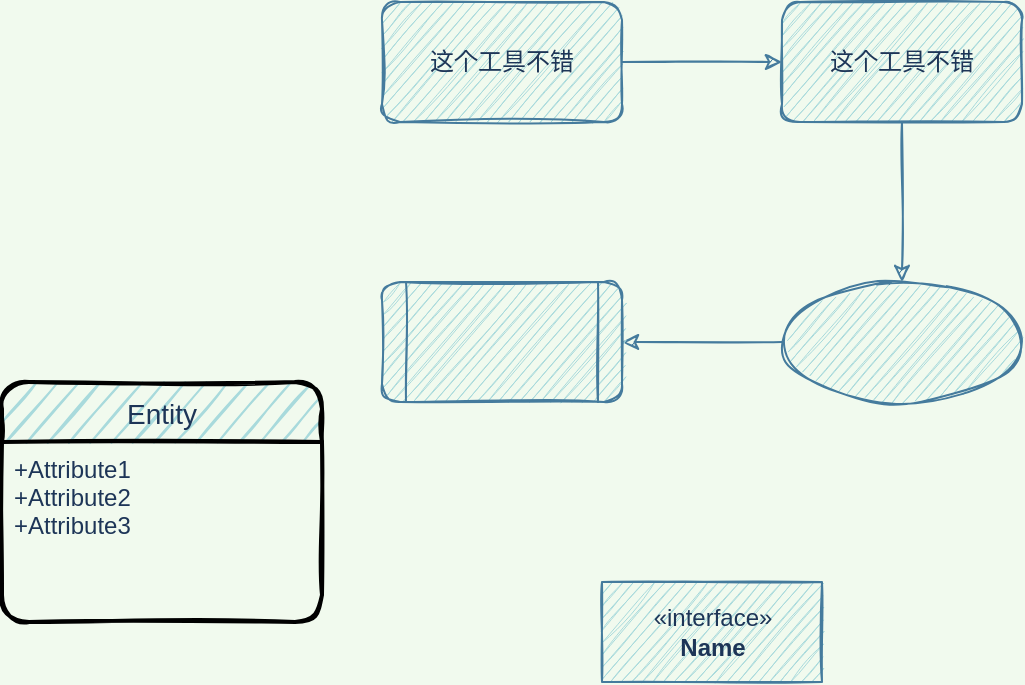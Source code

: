 <mxfile version="16.0.0" type="github">
  <diagram id="AsMbpsUywDKeFJIfIFC2" name="Page-1">
    <mxGraphModel dx="858" dy="386" grid="1" gridSize="10" guides="1" tooltips="1" connect="1" arrows="1" fold="1" page="1" pageScale="1" pageWidth="827" pageHeight="1169" background="#F1FAEE" math="0" shadow="0">
      <root>
        <mxCell id="0" />
        <mxCell id="1" parent="0" />
        <mxCell id="nOgPp2-_NSEICwkSvMVM-3" value="" style="edgeStyle=orthogonalEdgeStyle;rounded=0;orthogonalLoop=1;jettySize=auto;html=1;labelBackgroundColor=#F1FAEE;strokeColor=#457B9D;fontColor=#1D3557;sketch=1;" edge="1" parent="1" source="nOgPp2-_NSEICwkSvMVM-1" target="nOgPp2-_NSEICwkSvMVM-2">
          <mxGeometry relative="1" as="geometry" />
        </mxCell>
        <mxCell id="nOgPp2-_NSEICwkSvMVM-1" value="这个工具不错" style="rounded=1;whiteSpace=wrap;html=1;fillColor=#A8DADC;strokeColor=#457B9D;fontColor=#1D3557;sketch=1;" vertex="1" parent="1">
          <mxGeometry x="250" y="130" width="120" height="60" as="geometry" />
        </mxCell>
        <mxCell id="nOgPp2-_NSEICwkSvMVM-5" value="" style="edgeStyle=orthogonalEdgeStyle;rounded=0;orthogonalLoop=1;jettySize=auto;html=1;labelBackgroundColor=#F1FAEE;strokeColor=#457B9D;fontColor=#1D3557;sketch=1;" edge="1" parent="1" source="nOgPp2-_NSEICwkSvMVM-2" target="nOgPp2-_NSEICwkSvMVM-4">
          <mxGeometry relative="1" as="geometry" />
        </mxCell>
        <mxCell id="nOgPp2-_NSEICwkSvMVM-2" value="这个工具不错" style="rounded=1;whiteSpace=wrap;html=1;fillColor=#A8DADC;strokeColor=#457B9D;fontColor=#1D3557;sketch=1;" vertex="1" parent="1">
          <mxGeometry x="450" y="130" width="120" height="60" as="geometry" />
        </mxCell>
        <mxCell id="nOgPp2-_NSEICwkSvMVM-7" value="" style="edgeStyle=orthogonalEdgeStyle;rounded=0;orthogonalLoop=1;jettySize=auto;html=1;labelBackgroundColor=#F1FAEE;strokeColor=#457B9D;fontColor=#1D3557;sketch=1;" edge="1" parent="1" source="nOgPp2-_NSEICwkSvMVM-4" target="nOgPp2-_NSEICwkSvMVM-6">
          <mxGeometry relative="1" as="geometry" />
        </mxCell>
        <mxCell id="nOgPp2-_NSEICwkSvMVM-4" value="" style="ellipse;whiteSpace=wrap;html=1;rounded=1;fillColor=#A8DADC;strokeColor=#457B9D;fontColor=#1D3557;sketch=1;" vertex="1" parent="1">
          <mxGeometry x="450" y="270" width="120" height="60" as="geometry" />
        </mxCell>
        <mxCell id="nOgPp2-_NSEICwkSvMVM-6" value="" style="shape=process;whiteSpace=wrap;html=1;backgroundOutline=1;rounded=1;fillColor=#A8DADC;strokeColor=#457B9D;fontColor=#1D3557;sketch=1;" vertex="1" parent="1">
          <mxGeometry x="250" y="270" width="120" height="60" as="geometry" />
        </mxCell>
        <mxCell id="nOgPp2-_NSEICwkSvMVM-8" value="Entity" style="swimlane;childLayout=stackLayout;horizontal=1;startSize=30;horizontalStack=0;rounded=1;fontSize=14;fontStyle=0;strokeWidth=2;resizeParent=0;resizeLast=1;shadow=0;dashed=0;align=center;sketch=1;fontColor=#1D3557;fillColor=#A8DADC;" vertex="1" parent="1">
          <mxGeometry x="60" y="320" width="160" height="120" as="geometry" />
        </mxCell>
        <mxCell id="nOgPp2-_NSEICwkSvMVM-9" value="+Attribute1&#xa;+Attribute2&#xa;+Attribute3" style="align=left;strokeColor=none;fillColor=none;spacingLeft=4;fontSize=12;verticalAlign=top;resizable=0;rotatable=0;part=1;rounded=0;sketch=1;fontColor=#1D3557;" vertex="1" parent="nOgPp2-_NSEICwkSvMVM-8">
          <mxGeometry y="30" width="160" height="90" as="geometry" />
        </mxCell>
        <mxCell id="nOgPp2-_NSEICwkSvMVM-10" value="&amp;laquo;interface&amp;raquo;&lt;br&gt;&lt;b&gt;Name&lt;/b&gt;" style="html=1;rounded=0;sketch=1;fontColor=#1D3557;strokeColor=#457B9D;fillColor=#A8DADC;" vertex="1" parent="1">
          <mxGeometry x="360" y="420" width="110" height="50" as="geometry" />
        </mxCell>
      </root>
    </mxGraphModel>
  </diagram>
</mxfile>
